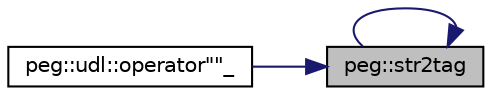 digraph "peg::str2tag"
{
 // LATEX_PDF_SIZE
  edge [fontname="Helvetica",fontsize="10",labelfontname="Helvetica",labelfontsize="10"];
  node [fontname="Helvetica",fontsize="10",shape=record];
  rankdir="RL";
  Node1 [label="peg::str2tag",height=0.2,width=0.4,color="black", fillcolor="grey75", style="filled", fontcolor="black",tooltip=" "];
  Node1 -> Node2 [dir="back",color="midnightblue",fontsize="10",style="solid",fontname="Helvetica"];
  Node2 [label="peg::udl::operator\"\"_",height=0.2,width=0.4,color="black", fillcolor="white", style="filled",URL="$namespacepeg_1_1udl.html#ad1cb07a0fe549459e60d3d95ceac4afd",tooltip=" "];
  Node1 -> Node1 [dir="back",color="midnightblue",fontsize="10",style="solid",fontname="Helvetica"];
}
